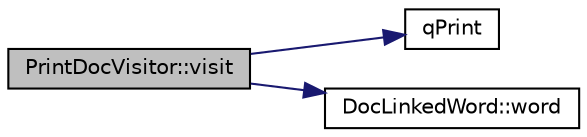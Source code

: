 digraph "PrintDocVisitor::visit"
{
 // LATEX_PDF_SIZE
  edge [fontname="Helvetica",fontsize="10",labelfontname="Helvetica",labelfontsize="10"];
  node [fontname="Helvetica",fontsize="10",shape=record];
  rankdir="LR";
  Node1 [label="PrintDocVisitor::visit",height=0.2,width=0.4,color="black", fillcolor="grey75", style="filled", fontcolor="black",tooltip=" "];
  Node1 -> Node2 [color="midnightblue",fontsize="10",style="solid",fontname="Helvetica"];
  Node2 [label="qPrint",height=0.2,width=0.4,color="black", fillcolor="white", style="filled",URL="$qcstring_8h.html#a9851ebb5ae2f65b4d2b1d08421edbfd2",tooltip=" "];
  Node1 -> Node3 [color="midnightblue",fontsize="10",style="solid",fontname="Helvetica"];
  Node3 [label="DocLinkedWord::word",height=0.2,width=0.4,color="black", fillcolor="white", style="filled",URL="$classDocLinkedWord.html#a99a9908a9068fadb25871975cc41a507",tooltip=" "];
}
